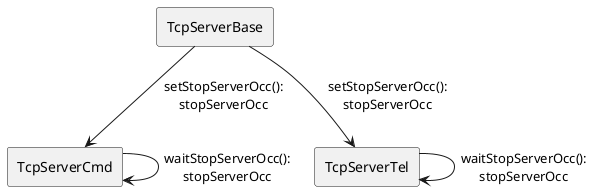 @startuml

skinparam linestyle ortho
rectangle "TcpServerCmd" as TSC
rectangle "TcpServerTel" as TST
rectangle "TcpServerBase" as TSB
 
TSC --> TSC: waitStopServerOcc():\nstopServerOcc
TST --> TST: waitStopServerOcc():\nstopServerOcc
TSB --> TSC: setStopServerOcc():\nstopServerOcc
TSB --> TST: setStopServerOcc():\nstopServerOcc

@enduml
